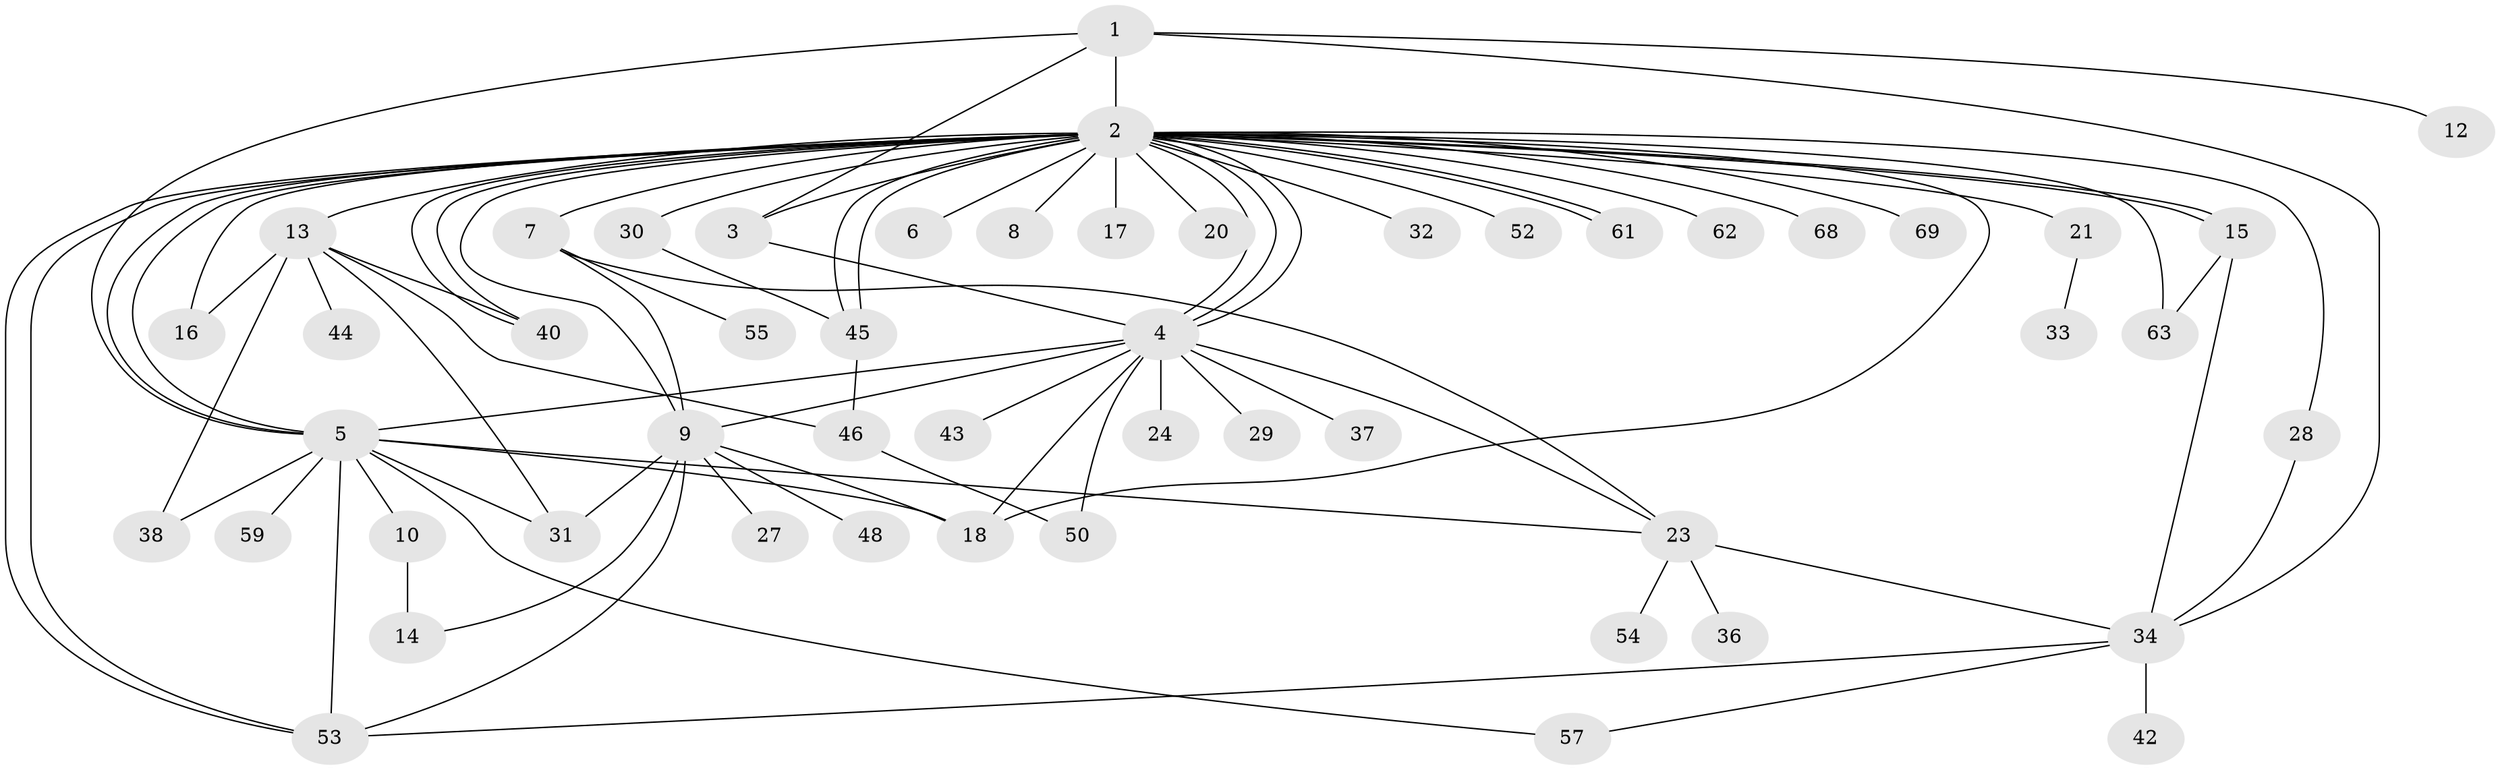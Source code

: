 // Generated by graph-tools (version 1.1) at 2025/23/03/03/25 07:23:49]
// undirected, 51 vertices, 86 edges
graph export_dot {
graph [start="1"]
  node [color=gray90,style=filled];
  1 [super="+65"];
  2 [super="+19"];
  3;
  4 [super="+56"];
  5 [super="+26"];
  6;
  7 [super="+22"];
  8;
  9 [super="+41"];
  10 [super="+11"];
  12;
  13 [super="+25"];
  14 [super="+39"];
  15 [super="+47"];
  16;
  17 [super="+60"];
  18;
  20;
  21;
  23 [super="+51"];
  24;
  27;
  28;
  29;
  30 [super="+58"];
  31;
  32;
  33;
  34 [super="+35"];
  36;
  37;
  38;
  40 [super="+67"];
  42;
  43;
  44;
  45;
  46 [super="+49"];
  48;
  50;
  52;
  53 [super="+64"];
  54 [super="+66"];
  55;
  57;
  59;
  61;
  62;
  63;
  68;
  69;
  1 -- 2;
  1 -- 3;
  1 -- 12;
  1 -- 34;
  1 -- 5;
  2 -- 3;
  2 -- 4;
  2 -- 4;
  2 -- 4;
  2 -- 5;
  2 -- 5;
  2 -- 6;
  2 -- 7 [weight=2];
  2 -- 8;
  2 -- 13;
  2 -- 15 [weight=2];
  2 -- 15;
  2 -- 16;
  2 -- 17 [weight=2];
  2 -- 18;
  2 -- 20;
  2 -- 21;
  2 -- 28;
  2 -- 30;
  2 -- 32;
  2 -- 40;
  2 -- 40;
  2 -- 45;
  2 -- 45;
  2 -- 52;
  2 -- 53;
  2 -- 53;
  2 -- 61;
  2 -- 61;
  2 -- 62;
  2 -- 63;
  2 -- 68;
  2 -- 69;
  2 -- 9;
  3 -- 4;
  4 -- 9;
  4 -- 23;
  4 -- 24;
  4 -- 29;
  4 -- 37;
  4 -- 43;
  4 -- 50;
  4 -- 5;
  4 -- 18;
  5 -- 10;
  5 -- 18;
  5 -- 23;
  5 -- 31;
  5 -- 38;
  5 -- 57;
  5 -- 59;
  5 -- 53;
  7 -- 23;
  7 -- 9;
  7 -- 55;
  9 -- 14 [weight=2];
  9 -- 18;
  9 -- 27;
  9 -- 31;
  9 -- 48;
  9 -- 53;
  10 -- 14;
  13 -- 16;
  13 -- 31;
  13 -- 38;
  13 -- 40;
  13 -- 44;
  13 -- 46;
  15 -- 63;
  15 -- 34;
  21 -- 33;
  23 -- 34;
  23 -- 36;
  23 -- 54;
  28 -- 34;
  30 -- 45;
  34 -- 42;
  34 -- 57;
  34 -- 53;
  45 -- 46;
  46 -- 50;
}
